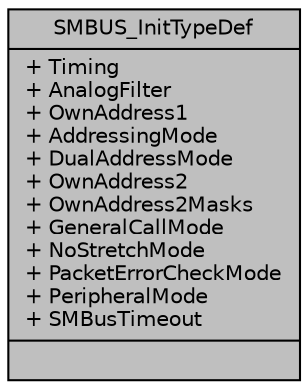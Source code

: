 digraph "SMBUS_InitTypeDef"
{
  edge [fontname="Helvetica",fontsize="10",labelfontname="Helvetica",labelfontsize="10"];
  node [fontname="Helvetica",fontsize="10",shape=record];
  Node1 [label="{SMBUS_InitTypeDef\n|+ Timing\l+ AnalogFilter\l+ OwnAddress1\l+ AddressingMode\l+ DualAddressMode\l+ OwnAddress2\l+ OwnAddress2Masks\l+ GeneralCallMode\l+ NoStretchMode\l+ PacketErrorCheckMode\l+ PeripheralMode\l+ SMBusTimeout\l|}",height=0.2,width=0.4,color="black", fillcolor="grey75", style="filled", fontcolor="black"];
}
